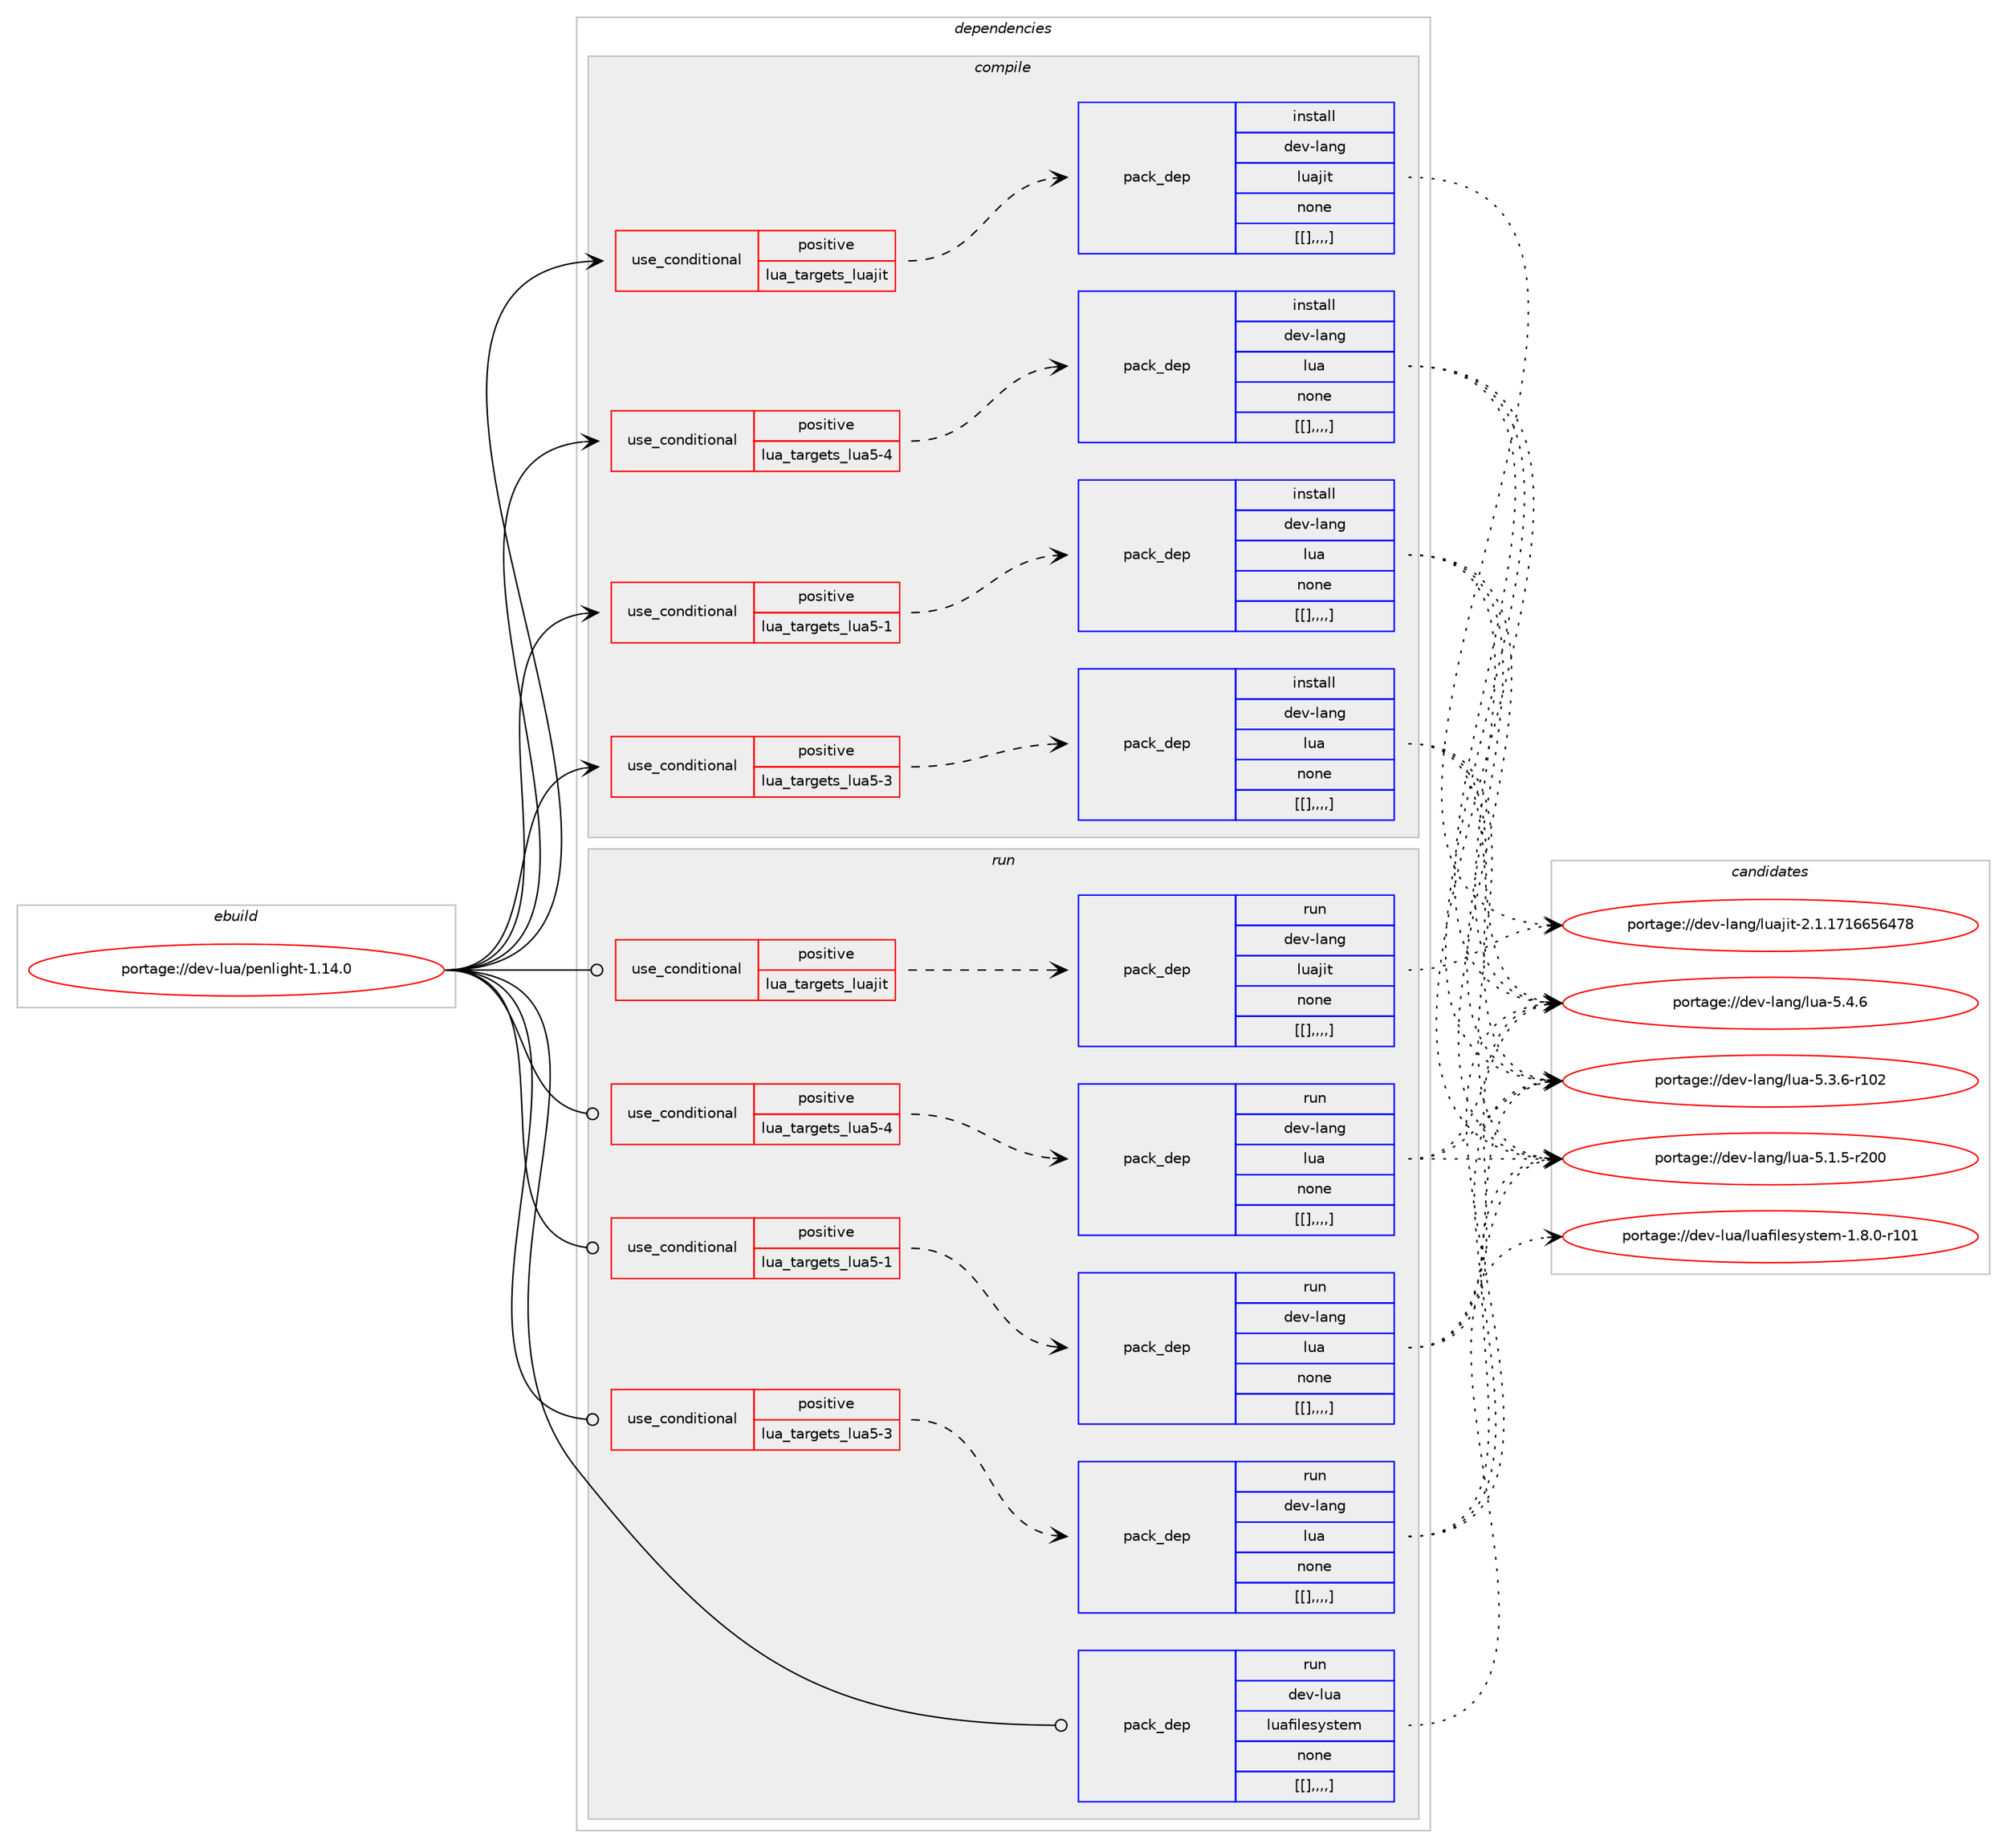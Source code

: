 digraph prolog {

# *************
# Graph options
# *************

newrank=true;
concentrate=true;
compound=true;
graph [rankdir=LR,fontname=Helvetica,fontsize=10,ranksep=1.5];#, ranksep=2.5, nodesep=0.2];
edge  [arrowhead=vee];
node  [fontname=Helvetica,fontsize=10];

# **********
# The ebuild
# **********

subgraph cluster_leftcol {
color=gray;
label=<<i>ebuild</i>>;
id [label="portage://dev-lua/penlight-1.14.0", color=red, width=4, href="../dev-lua/penlight-1.14.0.svg"];
}

# ****************
# The dependencies
# ****************

subgraph cluster_midcol {
color=gray;
label=<<i>dependencies</i>>;
subgraph cluster_compile {
fillcolor="#eeeeee";
style=filled;
label=<<i>compile</i>>;
subgraph cond29722 {
dependency117786 [label=<<TABLE BORDER="0" CELLBORDER="1" CELLSPACING="0" CELLPADDING="4"><TR><TD ROWSPAN="3" CELLPADDING="10">use_conditional</TD></TR><TR><TD>positive</TD></TR><TR><TD>lua_targets_lua5-1</TD></TR></TABLE>>, shape=none, color=red];
subgraph pack86896 {
dependency117787 [label=<<TABLE BORDER="0" CELLBORDER="1" CELLSPACING="0" CELLPADDING="4" WIDTH="220"><TR><TD ROWSPAN="6" CELLPADDING="30">pack_dep</TD></TR><TR><TD WIDTH="110">install</TD></TR><TR><TD>dev-lang</TD></TR><TR><TD>lua</TD></TR><TR><TD>none</TD></TR><TR><TD>[[],,,,]</TD></TR></TABLE>>, shape=none, color=blue];
}
dependency117786:e -> dependency117787:w [weight=20,style="dashed",arrowhead="vee"];
}
id:e -> dependency117786:w [weight=20,style="solid",arrowhead="vee"];
subgraph cond29723 {
dependency117788 [label=<<TABLE BORDER="0" CELLBORDER="1" CELLSPACING="0" CELLPADDING="4"><TR><TD ROWSPAN="3" CELLPADDING="10">use_conditional</TD></TR><TR><TD>positive</TD></TR><TR><TD>lua_targets_lua5-3</TD></TR></TABLE>>, shape=none, color=red];
subgraph pack86897 {
dependency117789 [label=<<TABLE BORDER="0" CELLBORDER="1" CELLSPACING="0" CELLPADDING="4" WIDTH="220"><TR><TD ROWSPAN="6" CELLPADDING="30">pack_dep</TD></TR><TR><TD WIDTH="110">install</TD></TR><TR><TD>dev-lang</TD></TR><TR><TD>lua</TD></TR><TR><TD>none</TD></TR><TR><TD>[[],,,,]</TD></TR></TABLE>>, shape=none, color=blue];
}
dependency117788:e -> dependency117789:w [weight=20,style="dashed",arrowhead="vee"];
}
id:e -> dependency117788:w [weight=20,style="solid",arrowhead="vee"];
subgraph cond29724 {
dependency117790 [label=<<TABLE BORDER="0" CELLBORDER="1" CELLSPACING="0" CELLPADDING="4"><TR><TD ROWSPAN="3" CELLPADDING="10">use_conditional</TD></TR><TR><TD>positive</TD></TR><TR><TD>lua_targets_lua5-4</TD></TR></TABLE>>, shape=none, color=red];
subgraph pack86898 {
dependency117791 [label=<<TABLE BORDER="0" CELLBORDER="1" CELLSPACING="0" CELLPADDING="4" WIDTH="220"><TR><TD ROWSPAN="6" CELLPADDING="30">pack_dep</TD></TR><TR><TD WIDTH="110">install</TD></TR><TR><TD>dev-lang</TD></TR><TR><TD>lua</TD></TR><TR><TD>none</TD></TR><TR><TD>[[],,,,]</TD></TR></TABLE>>, shape=none, color=blue];
}
dependency117790:e -> dependency117791:w [weight=20,style="dashed",arrowhead="vee"];
}
id:e -> dependency117790:w [weight=20,style="solid",arrowhead="vee"];
subgraph cond29725 {
dependency117792 [label=<<TABLE BORDER="0" CELLBORDER="1" CELLSPACING="0" CELLPADDING="4"><TR><TD ROWSPAN="3" CELLPADDING="10">use_conditional</TD></TR><TR><TD>positive</TD></TR><TR><TD>lua_targets_luajit</TD></TR></TABLE>>, shape=none, color=red];
subgraph pack86899 {
dependency117793 [label=<<TABLE BORDER="0" CELLBORDER="1" CELLSPACING="0" CELLPADDING="4" WIDTH="220"><TR><TD ROWSPAN="6" CELLPADDING="30">pack_dep</TD></TR><TR><TD WIDTH="110">install</TD></TR><TR><TD>dev-lang</TD></TR><TR><TD>luajit</TD></TR><TR><TD>none</TD></TR><TR><TD>[[],,,,]</TD></TR></TABLE>>, shape=none, color=blue];
}
dependency117792:e -> dependency117793:w [weight=20,style="dashed",arrowhead="vee"];
}
id:e -> dependency117792:w [weight=20,style="solid",arrowhead="vee"];
}
subgraph cluster_compileandrun {
fillcolor="#eeeeee";
style=filled;
label=<<i>compile and run</i>>;
}
subgraph cluster_run {
fillcolor="#eeeeee";
style=filled;
label=<<i>run</i>>;
subgraph cond29726 {
dependency117794 [label=<<TABLE BORDER="0" CELLBORDER="1" CELLSPACING="0" CELLPADDING="4"><TR><TD ROWSPAN="3" CELLPADDING="10">use_conditional</TD></TR><TR><TD>positive</TD></TR><TR><TD>lua_targets_lua5-1</TD></TR></TABLE>>, shape=none, color=red];
subgraph pack86900 {
dependency117795 [label=<<TABLE BORDER="0" CELLBORDER="1" CELLSPACING="0" CELLPADDING="4" WIDTH="220"><TR><TD ROWSPAN="6" CELLPADDING="30">pack_dep</TD></TR><TR><TD WIDTH="110">run</TD></TR><TR><TD>dev-lang</TD></TR><TR><TD>lua</TD></TR><TR><TD>none</TD></TR><TR><TD>[[],,,,]</TD></TR></TABLE>>, shape=none, color=blue];
}
dependency117794:e -> dependency117795:w [weight=20,style="dashed",arrowhead="vee"];
}
id:e -> dependency117794:w [weight=20,style="solid",arrowhead="odot"];
subgraph cond29727 {
dependency117796 [label=<<TABLE BORDER="0" CELLBORDER="1" CELLSPACING="0" CELLPADDING="4"><TR><TD ROWSPAN="3" CELLPADDING="10">use_conditional</TD></TR><TR><TD>positive</TD></TR><TR><TD>lua_targets_lua5-3</TD></TR></TABLE>>, shape=none, color=red];
subgraph pack86901 {
dependency117797 [label=<<TABLE BORDER="0" CELLBORDER="1" CELLSPACING="0" CELLPADDING="4" WIDTH="220"><TR><TD ROWSPAN="6" CELLPADDING="30">pack_dep</TD></TR><TR><TD WIDTH="110">run</TD></TR><TR><TD>dev-lang</TD></TR><TR><TD>lua</TD></TR><TR><TD>none</TD></TR><TR><TD>[[],,,,]</TD></TR></TABLE>>, shape=none, color=blue];
}
dependency117796:e -> dependency117797:w [weight=20,style="dashed",arrowhead="vee"];
}
id:e -> dependency117796:w [weight=20,style="solid",arrowhead="odot"];
subgraph cond29728 {
dependency117798 [label=<<TABLE BORDER="0" CELLBORDER="1" CELLSPACING="0" CELLPADDING="4"><TR><TD ROWSPAN="3" CELLPADDING="10">use_conditional</TD></TR><TR><TD>positive</TD></TR><TR><TD>lua_targets_lua5-4</TD></TR></TABLE>>, shape=none, color=red];
subgraph pack86902 {
dependency117799 [label=<<TABLE BORDER="0" CELLBORDER="1" CELLSPACING="0" CELLPADDING="4" WIDTH="220"><TR><TD ROWSPAN="6" CELLPADDING="30">pack_dep</TD></TR><TR><TD WIDTH="110">run</TD></TR><TR><TD>dev-lang</TD></TR><TR><TD>lua</TD></TR><TR><TD>none</TD></TR><TR><TD>[[],,,,]</TD></TR></TABLE>>, shape=none, color=blue];
}
dependency117798:e -> dependency117799:w [weight=20,style="dashed",arrowhead="vee"];
}
id:e -> dependency117798:w [weight=20,style="solid",arrowhead="odot"];
subgraph cond29729 {
dependency117800 [label=<<TABLE BORDER="0" CELLBORDER="1" CELLSPACING="0" CELLPADDING="4"><TR><TD ROWSPAN="3" CELLPADDING="10">use_conditional</TD></TR><TR><TD>positive</TD></TR><TR><TD>lua_targets_luajit</TD></TR></TABLE>>, shape=none, color=red];
subgraph pack86903 {
dependency117801 [label=<<TABLE BORDER="0" CELLBORDER="1" CELLSPACING="0" CELLPADDING="4" WIDTH="220"><TR><TD ROWSPAN="6" CELLPADDING="30">pack_dep</TD></TR><TR><TD WIDTH="110">run</TD></TR><TR><TD>dev-lang</TD></TR><TR><TD>luajit</TD></TR><TR><TD>none</TD></TR><TR><TD>[[],,,,]</TD></TR></TABLE>>, shape=none, color=blue];
}
dependency117800:e -> dependency117801:w [weight=20,style="dashed",arrowhead="vee"];
}
id:e -> dependency117800:w [weight=20,style="solid",arrowhead="odot"];
subgraph pack86904 {
dependency117802 [label=<<TABLE BORDER="0" CELLBORDER="1" CELLSPACING="0" CELLPADDING="4" WIDTH="220"><TR><TD ROWSPAN="6" CELLPADDING="30">pack_dep</TD></TR><TR><TD WIDTH="110">run</TD></TR><TR><TD>dev-lua</TD></TR><TR><TD>luafilesystem</TD></TR><TR><TD>none</TD></TR><TR><TD>[[],,,,]</TD></TR></TABLE>>, shape=none, color=blue];
}
id:e -> dependency117802:w [weight=20,style="solid",arrowhead="odot"];
}
}

# **************
# The candidates
# **************

subgraph cluster_choices {
rank=same;
color=gray;
label=<<i>candidates</i>>;

subgraph choice86896 {
color=black;
nodesep=1;
choice10010111845108971101034710811797455346524654 [label="portage://dev-lang/lua-5.4.6", color=red, width=4,href="../dev-lang/lua-5.4.6.svg"];
choice1001011184510897110103471081179745534651465445114494850 [label="portage://dev-lang/lua-5.3.6-r102", color=red, width=4,href="../dev-lang/lua-5.3.6-r102.svg"];
choice1001011184510897110103471081179745534649465345114504848 [label="portage://dev-lang/lua-5.1.5-r200", color=red, width=4,href="../dev-lang/lua-5.1.5-r200.svg"];
dependency117787:e -> choice10010111845108971101034710811797455346524654:w [style=dotted,weight="100"];
dependency117787:e -> choice1001011184510897110103471081179745534651465445114494850:w [style=dotted,weight="100"];
dependency117787:e -> choice1001011184510897110103471081179745534649465345114504848:w [style=dotted,weight="100"];
}
subgraph choice86897 {
color=black;
nodesep=1;
choice10010111845108971101034710811797455346524654 [label="portage://dev-lang/lua-5.4.6", color=red, width=4,href="../dev-lang/lua-5.4.6.svg"];
choice1001011184510897110103471081179745534651465445114494850 [label="portage://dev-lang/lua-5.3.6-r102", color=red, width=4,href="../dev-lang/lua-5.3.6-r102.svg"];
choice1001011184510897110103471081179745534649465345114504848 [label="portage://dev-lang/lua-5.1.5-r200", color=red, width=4,href="../dev-lang/lua-5.1.5-r200.svg"];
dependency117789:e -> choice10010111845108971101034710811797455346524654:w [style=dotted,weight="100"];
dependency117789:e -> choice1001011184510897110103471081179745534651465445114494850:w [style=dotted,weight="100"];
dependency117789:e -> choice1001011184510897110103471081179745534649465345114504848:w [style=dotted,weight="100"];
}
subgraph choice86898 {
color=black;
nodesep=1;
choice10010111845108971101034710811797455346524654 [label="portage://dev-lang/lua-5.4.6", color=red, width=4,href="../dev-lang/lua-5.4.6.svg"];
choice1001011184510897110103471081179745534651465445114494850 [label="portage://dev-lang/lua-5.3.6-r102", color=red, width=4,href="../dev-lang/lua-5.3.6-r102.svg"];
choice1001011184510897110103471081179745534649465345114504848 [label="portage://dev-lang/lua-5.1.5-r200", color=red, width=4,href="../dev-lang/lua-5.1.5-r200.svg"];
dependency117791:e -> choice10010111845108971101034710811797455346524654:w [style=dotted,weight="100"];
dependency117791:e -> choice1001011184510897110103471081179745534651465445114494850:w [style=dotted,weight="100"];
dependency117791:e -> choice1001011184510897110103471081179745534649465345114504848:w [style=dotted,weight="100"];
}
subgraph choice86899 {
color=black;
nodesep=1;
choice10010111845108971101034710811797106105116455046494649554954545354525556 [label="portage://dev-lang/luajit-2.1.1716656478", color=red, width=4,href="../dev-lang/luajit-2.1.1716656478.svg"];
dependency117793:e -> choice10010111845108971101034710811797106105116455046494649554954545354525556:w [style=dotted,weight="100"];
}
subgraph choice86900 {
color=black;
nodesep=1;
choice10010111845108971101034710811797455346524654 [label="portage://dev-lang/lua-5.4.6", color=red, width=4,href="../dev-lang/lua-5.4.6.svg"];
choice1001011184510897110103471081179745534651465445114494850 [label="portage://dev-lang/lua-5.3.6-r102", color=red, width=4,href="../dev-lang/lua-5.3.6-r102.svg"];
choice1001011184510897110103471081179745534649465345114504848 [label="portage://dev-lang/lua-5.1.5-r200", color=red, width=4,href="../dev-lang/lua-5.1.5-r200.svg"];
dependency117795:e -> choice10010111845108971101034710811797455346524654:w [style=dotted,weight="100"];
dependency117795:e -> choice1001011184510897110103471081179745534651465445114494850:w [style=dotted,weight="100"];
dependency117795:e -> choice1001011184510897110103471081179745534649465345114504848:w [style=dotted,weight="100"];
}
subgraph choice86901 {
color=black;
nodesep=1;
choice10010111845108971101034710811797455346524654 [label="portage://dev-lang/lua-5.4.6", color=red, width=4,href="../dev-lang/lua-5.4.6.svg"];
choice1001011184510897110103471081179745534651465445114494850 [label="portage://dev-lang/lua-5.3.6-r102", color=red, width=4,href="../dev-lang/lua-5.3.6-r102.svg"];
choice1001011184510897110103471081179745534649465345114504848 [label="portage://dev-lang/lua-5.1.5-r200", color=red, width=4,href="../dev-lang/lua-5.1.5-r200.svg"];
dependency117797:e -> choice10010111845108971101034710811797455346524654:w [style=dotted,weight="100"];
dependency117797:e -> choice1001011184510897110103471081179745534651465445114494850:w [style=dotted,weight="100"];
dependency117797:e -> choice1001011184510897110103471081179745534649465345114504848:w [style=dotted,weight="100"];
}
subgraph choice86902 {
color=black;
nodesep=1;
choice10010111845108971101034710811797455346524654 [label="portage://dev-lang/lua-5.4.6", color=red, width=4,href="../dev-lang/lua-5.4.6.svg"];
choice1001011184510897110103471081179745534651465445114494850 [label="portage://dev-lang/lua-5.3.6-r102", color=red, width=4,href="../dev-lang/lua-5.3.6-r102.svg"];
choice1001011184510897110103471081179745534649465345114504848 [label="portage://dev-lang/lua-5.1.5-r200", color=red, width=4,href="../dev-lang/lua-5.1.5-r200.svg"];
dependency117799:e -> choice10010111845108971101034710811797455346524654:w [style=dotted,weight="100"];
dependency117799:e -> choice1001011184510897110103471081179745534651465445114494850:w [style=dotted,weight="100"];
dependency117799:e -> choice1001011184510897110103471081179745534649465345114504848:w [style=dotted,weight="100"];
}
subgraph choice86903 {
color=black;
nodesep=1;
choice10010111845108971101034710811797106105116455046494649554954545354525556 [label="portage://dev-lang/luajit-2.1.1716656478", color=red, width=4,href="../dev-lang/luajit-2.1.1716656478.svg"];
dependency117801:e -> choice10010111845108971101034710811797106105116455046494649554954545354525556:w [style=dotted,weight="100"];
}
subgraph choice86904 {
color=black;
nodesep=1;
choice1001011184510811797471081179710210510810111512111511610110945494656464845114494849 [label="portage://dev-lua/luafilesystem-1.8.0-r101", color=red, width=4,href="../dev-lua/luafilesystem-1.8.0-r101.svg"];
dependency117802:e -> choice1001011184510811797471081179710210510810111512111511610110945494656464845114494849:w [style=dotted,weight="100"];
}
}

}
